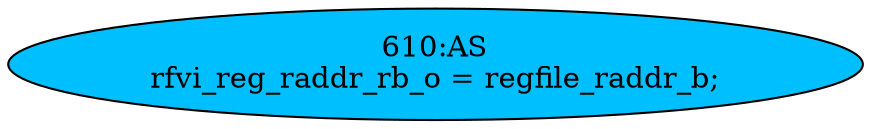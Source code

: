 strict digraph "" {
	node [label="\N"];
	"610:AS"	 [ast="<pyverilog.vparser.ast.Assign object at 0x7f2237101bd0>",
		def_var="['rfvi_reg_raddr_rb_o']",
		fillcolor=deepskyblue,
		label="610:AS
rfvi_reg_raddr_rb_o = regfile_raddr_b;",
		statements="[]",
		style=filled,
		typ=Assign,
		use_var="['regfile_raddr_b']"];
}
